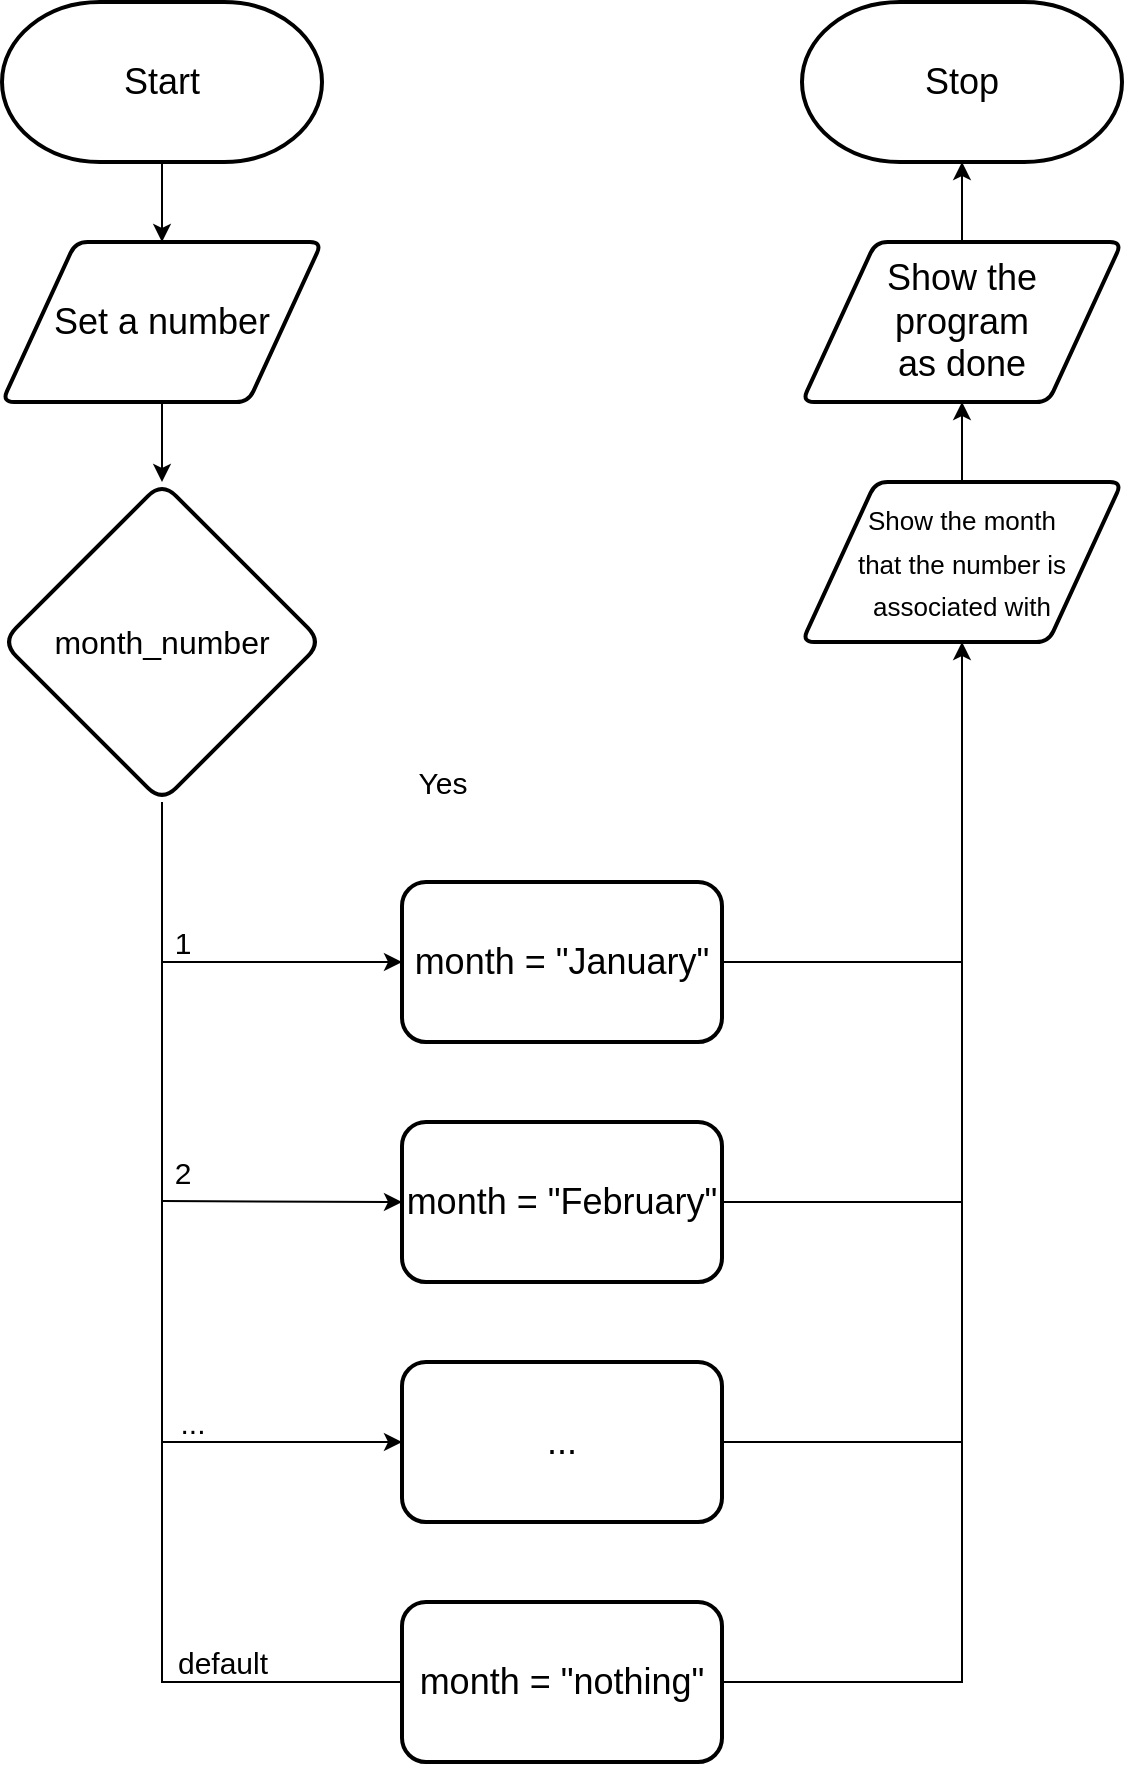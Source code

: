 <mxfile>
    <diagram id="A_tYOe9iZ1WcpGx81PBD" name="Page-1">
        <mxGraphModel dx="1726" dy="1750" grid="1" gridSize="10" guides="1" tooltips="1" connect="1" arrows="1" fold="1" page="1" pageScale="1" pageWidth="827" pageHeight="1169" math="0" shadow="0">
            <root>
                <mxCell id="0"/>
                <mxCell id="1" parent="0"/>
                <mxCell id="27" style="edgeStyle=none;html=1;entryX=0.5;entryY=0;entryDx=0;entryDy=0;fontSize=16;" parent="1" source="24" edge="1">
                    <mxGeometry relative="1" as="geometry">
                        <mxPoint x="80" y="120" as="targetPoint"/>
                    </mxGeometry>
                </mxCell>
                <mxCell id="24" value="&lt;font style=&quot;font-size: 18px&quot;&gt;Start&lt;/font&gt;" style="strokeWidth=2;html=1;shape=mxgraph.flowchart.terminator;whiteSpace=wrap;" parent="1" vertex="1">
                    <mxGeometry width="160" height="80" as="geometry"/>
                </mxCell>
                <mxCell id="25" value="&lt;font style=&quot;font-size: 18px&quot;&gt;Stop&lt;/font&gt;" style="strokeWidth=2;html=1;shape=mxgraph.flowchart.terminator;whiteSpace=wrap;" parent="1" vertex="1">
                    <mxGeometry x="400" width="160" height="80" as="geometry"/>
                </mxCell>
                <mxCell id="88" style="edgeStyle=none;rounded=0;html=1;fontSize=18;startArrow=none;entryX=0.5;entryY=1;entryDx=0;entryDy=0;" parent="1" target="112" edge="1">
                    <mxGeometry relative="1" as="geometry">
                        <Array as="points">
                            <mxPoint x="80" y="720"/>
                            <mxPoint x="80" y="840"/>
                            <mxPoint x="480" y="840"/>
                            <mxPoint x="480" y="720"/>
                            <mxPoint x="480" y="570"/>
                            <mxPoint x="480" y="400"/>
                        </Array>
                        <mxPoint x="80" y="610" as="sourcePoint"/>
                        <mxPoint x="640" y="280" as="targetPoint"/>
                    </mxGeometry>
                </mxCell>
                <mxCell id="59" style="edgeStyle=none;html=1;entryX=0.5;entryY=1;entryDx=0;entryDy=0;entryPerimeter=0;fontFamily=Helvetica;fontSize=15;fontColor=default;" parent="1" source="47" target="25" edge="1">
                    <mxGeometry relative="1" as="geometry"/>
                </mxCell>
                <mxCell id="47" value="Show the &lt;br&gt;program &lt;br&gt;as done" style="shape=parallelogram;html=1;strokeWidth=2;perimeter=parallelogramPerimeter;whiteSpace=wrap;rounded=1;arcSize=12;size=0.23;fontSize=18;" parent="1" vertex="1">
                    <mxGeometry x="400" y="120" width="160" height="80" as="geometry"/>
                </mxCell>
                <mxCell id="77" style="edgeStyle=none;html=1;entryX=0.5;entryY=0;entryDx=0;entryDy=0;fontSize=13;" parent="1" edge="1">
                    <mxGeometry relative="1" as="geometry">
                        <mxPoint x="80" y="200" as="sourcePoint"/>
                        <mxPoint x="80" y="240" as="targetPoint"/>
                    </mxGeometry>
                </mxCell>
                <mxCell id="52" value="&lt;font&gt;&lt;font style=&quot;font-size: 18px&quot;&gt;&lt;span style=&quot;font-size: 16px&quot;&gt;month_number&lt;/span&gt;&lt;/font&gt;&lt;br&gt;&lt;/font&gt;" style="rhombus;whiteSpace=wrap;html=1;rounded=1;fontFamily=Helvetica;fontSize=11;fontColor=default;strokeColor=default;strokeWidth=2;fillColor=default;" parent="1" vertex="1">
                    <mxGeometry y="240" width="160" height="160" as="geometry"/>
                </mxCell>
                <mxCell id="54" value="&lt;font style=&quot;font-size: 15px&quot;&gt;Yes&lt;/font&gt;" style="text;html=1;align=center;verticalAlign=middle;resizable=0;points=[];autosize=1;strokeColor=none;fillColor=none;fontSize=8;fontFamily=Helvetica;fontColor=default;" parent="1" vertex="1">
                    <mxGeometry x="200" y="380" width="40" height="20" as="geometry"/>
                </mxCell>
                <mxCell id="89" style="edgeStyle=none;rounded=0;html=1;fontSize=18;endArrow=none;endFill=0;startArrow=classic;startFill=1;exitX=0;exitY=0.5;exitDx=0;exitDy=0;" parent="1" source="91" edge="1">
                    <mxGeometry relative="1" as="geometry">
                        <mxPoint x="80" y="480" as="targetPoint"/>
                        <mxPoint x="280" y="520" as="sourcePoint"/>
                    </mxGeometry>
                </mxCell>
                <mxCell id="102" style="edgeStyle=none;html=1;fontSize=15;startArrow=none;startFill=0;endArrow=none;endFill=0;" parent="1" source="91" edge="1">
                    <mxGeometry relative="1" as="geometry">
                        <mxPoint x="480" y="480" as="targetPoint"/>
                    </mxGeometry>
                </mxCell>
                <mxCell id="91" value="month = &quot;January&quot;" style="rounded=1;whiteSpace=wrap;html=1;fontSize=18;strokeWidth=2;" parent="1" vertex="1">
                    <mxGeometry x="200" y="440" width="160" height="80" as="geometry"/>
                </mxCell>
                <mxCell id="92" value="Set a number" style="shape=parallelogram;html=1;strokeWidth=2;perimeter=parallelogramPerimeter;whiteSpace=wrap;rounded=1;arcSize=12;size=0.23;fontSize=18;" parent="1" vertex="1">
                    <mxGeometry y="120" width="160" height="80" as="geometry"/>
                </mxCell>
                <mxCell id="94" value="&lt;font style=&quot;font-size: 15px&quot;&gt;1&lt;/font&gt;" style="text;html=1;align=center;verticalAlign=middle;resizable=0;points=[];autosize=1;strokeColor=none;fillColor=none;fontSize=8;fontFamily=Helvetica;fontColor=default;" parent="1" vertex="1">
                    <mxGeometry x="80" y="460" width="20" height="20" as="geometry"/>
                </mxCell>
                <mxCell id="103" style="edgeStyle=none;html=1;fontSize=15;startArrow=none;startFill=0;endArrow=none;endFill=0;" parent="1" source="95" edge="1">
                    <mxGeometry relative="1" as="geometry">
                        <mxPoint x="480" y="600" as="targetPoint"/>
                    </mxGeometry>
                </mxCell>
                <mxCell id="95" value="month = &quot;February&quot;" style="rounded=1;whiteSpace=wrap;html=1;fontSize=18;strokeWidth=2;" parent="1" vertex="1">
                    <mxGeometry x="200" y="560" width="160" height="80" as="geometry"/>
                </mxCell>
                <mxCell id="96" style="edgeStyle=none;rounded=0;html=1;fontSize=18;endArrow=none;endFill=0;startArrow=classic;startFill=1;exitX=0;exitY=0.5;exitDx=0;exitDy=0;" parent="1" edge="1" source="95">
                    <mxGeometry relative="1" as="geometry">
                        <mxPoint x="80" y="599.5" as="targetPoint"/>
                        <mxPoint x="218.4" y="599.5" as="sourcePoint"/>
                    </mxGeometry>
                </mxCell>
                <mxCell id="99" value="&lt;font style=&quot;font-size: 15px&quot;&gt;2&lt;/font&gt;" style="text;html=1;align=center;verticalAlign=middle;resizable=0;points=[];autosize=1;strokeColor=none;fillColor=none;fontSize=8;" parent="1" vertex="1">
                    <mxGeometry x="80" y="575" width="20" height="20" as="geometry"/>
                </mxCell>
                <mxCell id="100" value="&lt;font style=&quot;font-size: 15px&quot;&gt;...&lt;/font&gt;" style="text;html=1;align=center;verticalAlign=middle;resizable=0;points=[];autosize=1;strokeColor=none;fillColor=none;fontSize=8;" parent="1" vertex="1">
                    <mxGeometry x="80" y="700" width="30" height="20" as="geometry"/>
                </mxCell>
                <mxCell id="104" style="edgeStyle=none;html=1;fontSize=15;startArrow=none;startFill=0;endArrow=none;endFill=0;" parent="1" source="101" edge="1">
                    <mxGeometry relative="1" as="geometry">
                        <mxPoint x="480" y="720" as="targetPoint"/>
                    </mxGeometry>
                </mxCell>
                <mxCell id="106" style="edgeStyle=none;html=1;fontSize=12;startArrow=classic;startFill=1;endArrow=none;endFill=0;" parent="1" source="101" edge="1">
                    <mxGeometry relative="1" as="geometry">
                        <mxPoint x="80" y="720" as="targetPoint"/>
                    </mxGeometry>
                </mxCell>
                <mxCell id="101" value="..." style="rounded=1;whiteSpace=wrap;html=1;fontSize=18;strokeWidth=2;" parent="1" vertex="1">
                    <mxGeometry x="200" y="680" width="160" height="80" as="geometry"/>
                </mxCell>
                <mxCell id="105" value="month = &quot;nothing&quot;" style="rounded=1;whiteSpace=wrap;html=1;fontSize=18;strokeWidth=2;" parent="1" vertex="1">
                    <mxGeometry x="200" y="800" width="160" height="80" as="geometry"/>
                </mxCell>
                <mxCell id="110" value="&lt;font style=&quot;font-size: 15px&quot;&gt;default&lt;/font&gt;" style="text;html=1;align=center;verticalAlign=middle;resizable=0;points=[];autosize=1;strokeColor=none;fillColor=none;fontSize=8;" vertex="1" parent="1">
                    <mxGeometry x="80" y="820" width="60" height="20" as="geometry"/>
                </mxCell>
                <mxCell id="111" value="" style="edgeStyle=none;rounded=0;html=1;fontSize=18;exitX=0.5;exitY=1;exitDx=0;exitDy=0;endArrow=none;" edge="1" parent="1" source="52">
                    <mxGeometry relative="1" as="geometry">
                        <Array as="points"/>
                        <mxPoint x="80" y="400" as="sourcePoint"/>
                        <mxPoint x="80" y="670" as="targetPoint"/>
                    </mxGeometry>
                </mxCell>
                <mxCell id="113" style="edgeStyle=none;html=1;entryX=0.5;entryY=1;entryDx=0;entryDy=0;fontSize=18;" edge="1" parent="1" source="112" target="47">
                    <mxGeometry relative="1" as="geometry"/>
                </mxCell>
                <mxCell id="112" value="&lt;font style=&quot;font-size: 13px&quot;&gt;Show the month &lt;br&gt;that the number is associated with&lt;/font&gt;" style="shape=parallelogram;html=1;strokeWidth=2;perimeter=parallelogramPerimeter;whiteSpace=wrap;rounded=1;arcSize=12;size=0.23;fontSize=18;" vertex="1" parent="1">
                    <mxGeometry x="400" y="240" width="160" height="80" as="geometry"/>
                </mxCell>
            </root>
        </mxGraphModel>
    </diagram>
</mxfile>